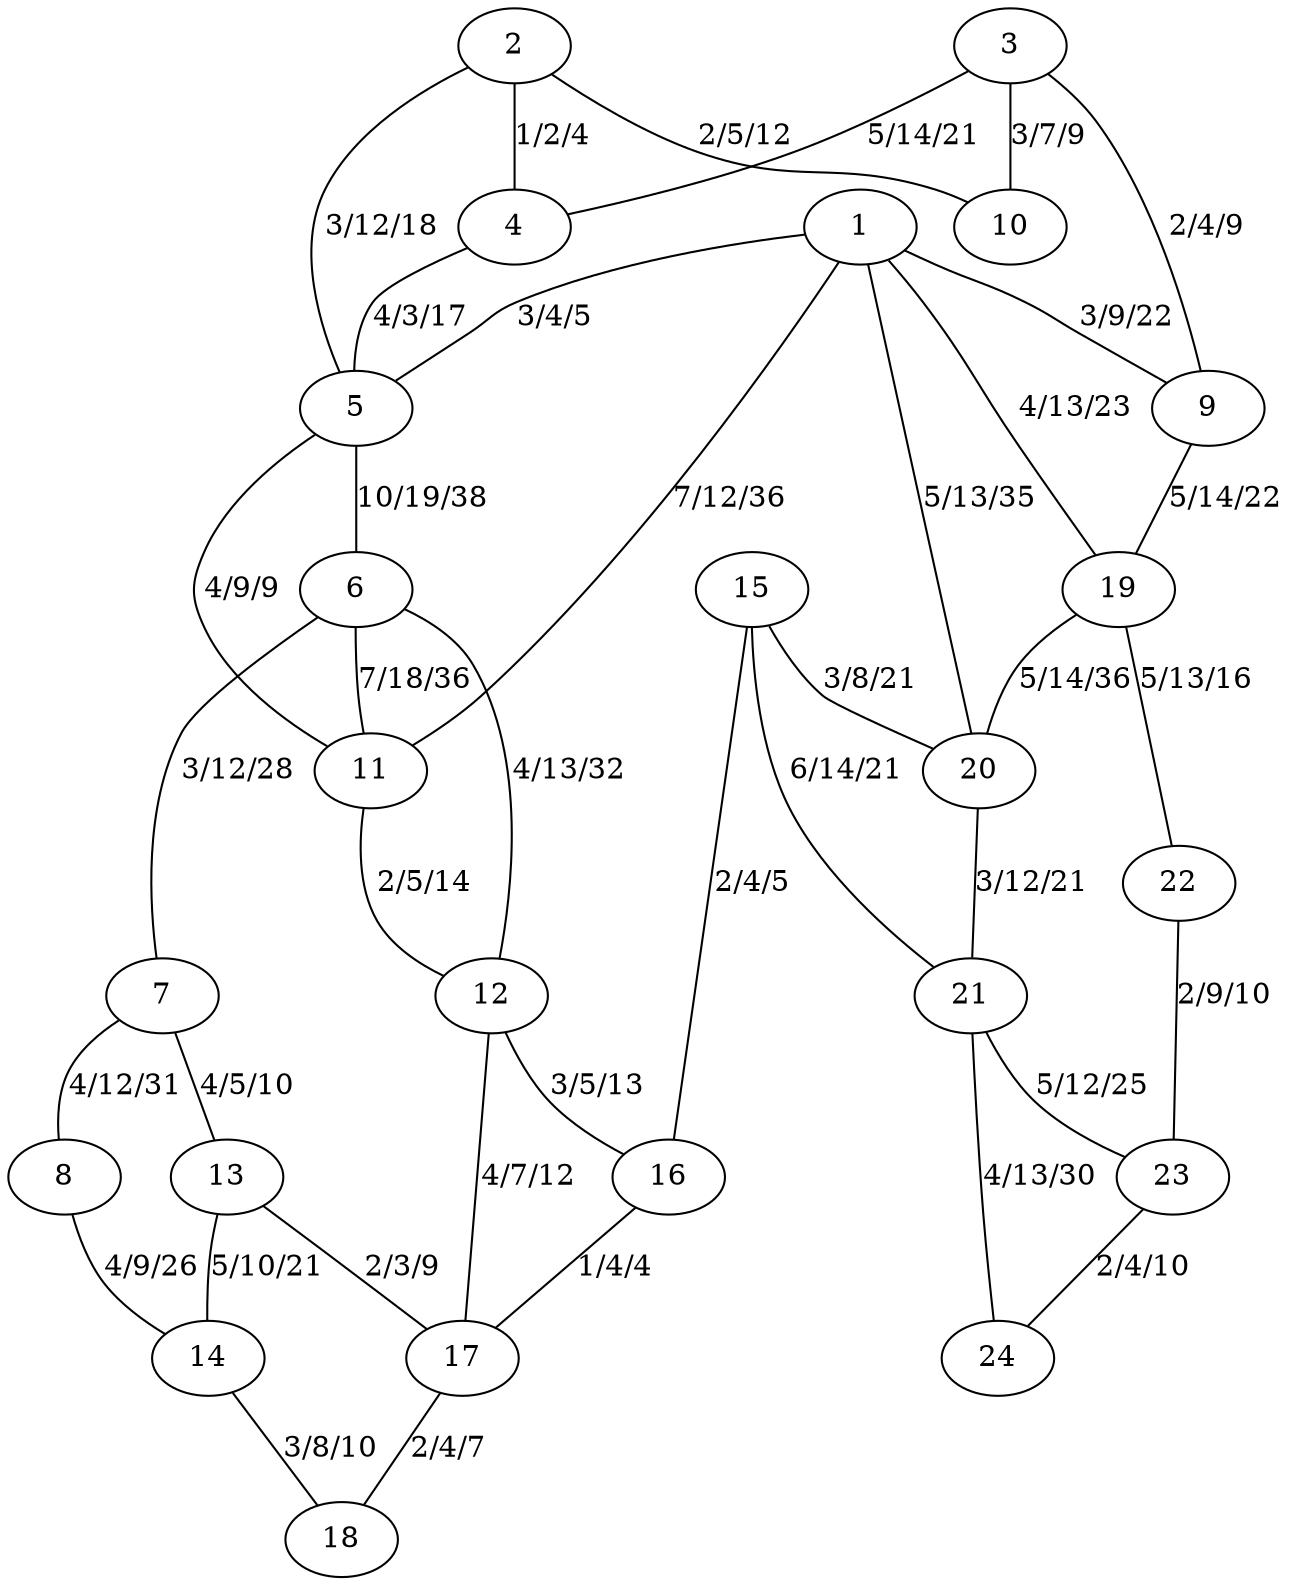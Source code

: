 graph val1A {
1 -- 5 [label="3/4/5"];
1 -- 9 [label="3/9/22"];
1 -- 11 [label="7/12/36"];
1 -- 19 [label="4/13/23"];
1 -- 20 [label="5/13/35"];
2 -- 4 [label="1/2/4"];
2 -- 5 [label="3/12/18"];
2 -- 10 [label="2/5/12"];
3 -- 4 [label="5/14/21"];
3 -- 9 [label="2/4/9"];
3 -- 10 [label="3/7/9"];
4 -- 5 [label="4/3/17"];
5 -- 6 [label="10/19/38"];
5 -- 11 [label="4/9/9"];
6 -- 7 [label="3/12/28"];
6 -- 11 [label="7/18/36"];
6 -- 12 [label="4/13/32"];
7 -- 8 [label="4/12/31"];
7 -- 13 [label="4/5/10"];
8 -- 14 [label="4/9/26"];
9 -- 19 [label="5/14/22"];
11 -- 12 [label="2/5/14"];
12 -- 16 [label="3/5/13"];
12 -- 17 [label="4/7/12"];
13 -- 14 [label="5/10/21"];
13 -- 17 [label="2/3/9"];
14 -- 18 [label="3/8/10"];
15 -- 16 [label="2/4/5"];
15 -- 20 [label="3/8/21"];
15 -- 21 [label="6/14/21"];
16 -- 17 [label="1/4/4"];
17 -- 18 [label="2/4/7"];
19 -- 20 [label="5/14/36"];
19 -- 22 [label="5/13/16"];
20 -- 21 [label="3/12/21"];
21 -- 23 [label="5/12/25"];
21 -- 24 [label="4/13/30"];
22 -- 23 [label="2/9/10"];
23 -- 24 [label="2/4/10"];
}